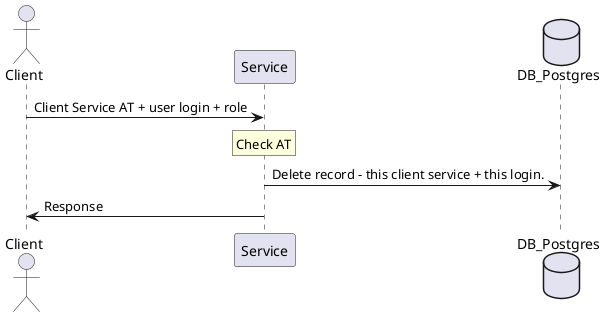 @startuml
actor Client
Client -> Service: Client Service AT + user login + role
database DB_Postgres
rnote over Service: Check AT
Service -> DB_Postgres: Delete record - this client service + this login.
Service -> Client: Response
@enduml